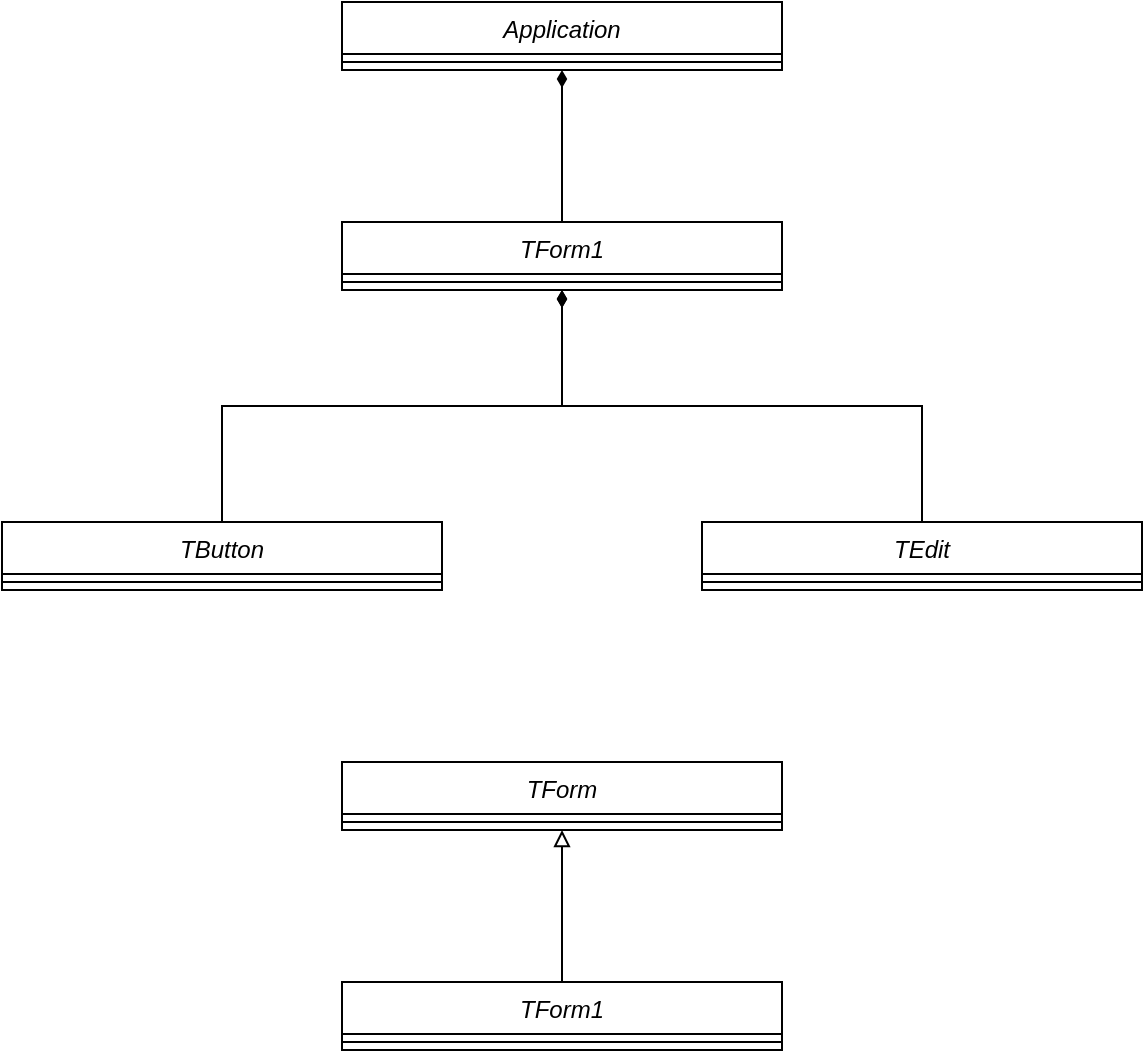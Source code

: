 <mxfile version="22.0.8" type="device">
  <diagram name="Page-1" id="v3yTDJDXSki7ZH4WMzCI">
    <mxGraphModel dx="1185" dy="666" grid="1" gridSize="10" guides="1" tooltips="1" connect="1" arrows="1" fold="1" page="1" pageScale="1" pageWidth="827" pageHeight="1169" math="0" shadow="0">
      <root>
        <mxCell id="0" />
        <mxCell id="1" parent="0" />
        <mxCell id="gLfl0GHmfb1NEhyCbNSX-1" value="Application" style="swimlane;fontStyle=2;align=center;verticalAlign=top;childLayout=stackLayout;horizontal=1;startSize=26;horizontalStack=0;resizeParent=1;resizeLast=0;collapsible=1;marginBottom=0;rounded=0;shadow=0;strokeWidth=1;" vertex="1" parent="1">
          <mxGeometry x="310" y="190" width="220" height="34" as="geometry">
            <mxRectangle x="230" y="140" width="160" height="26" as="alternateBounds" />
          </mxGeometry>
        </mxCell>
        <mxCell id="gLfl0GHmfb1NEhyCbNSX-2" value="" style="line;html=1;strokeWidth=1;align=left;verticalAlign=middle;spacingTop=-1;spacingLeft=3;spacingRight=3;rotatable=0;labelPosition=right;points=[];portConstraint=eastwest;" vertex="1" parent="gLfl0GHmfb1NEhyCbNSX-1">
          <mxGeometry y="26" width="220" height="8" as="geometry" />
        </mxCell>
        <mxCell id="gLfl0GHmfb1NEhyCbNSX-3" style="edgeStyle=orthogonalEdgeStyle;rounded=0;orthogonalLoop=1;jettySize=auto;html=1;endArrow=diamondThin;endFill=1;" edge="1" parent="1" source="gLfl0GHmfb1NEhyCbNSX-4" target="gLfl0GHmfb1NEhyCbNSX-1">
          <mxGeometry relative="1" as="geometry">
            <mxPoint x="520" y="565.0" as="sourcePoint" />
          </mxGeometry>
        </mxCell>
        <mxCell id="gLfl0GHmfb1NEhyCbNSX-4" value="TForm1" style="swimlane;fontStyle=2;align=center;verticalAlign=top;childLayout=stackLayout;horizontal=1;startSize=26;horizontalStack=0;resizeParent=1;resizeLast=0;collapsible=1;marginBottom=0;rounded=0;shadow=0;strokeWidth=1;" vertex="1" parent="1">
          <mxGeometry x="310" y="300" width="220" height="34" as="geometry">
            <mxRectangle x="230" y="140" width="160" height="26" as="alternateBounds" />
          </mxGeometry>
        </mxCell>
        <mxCell id="gLfl0GHmfb1NEhyCbNSX-5" value="" style="line;html=1;strokeWidth=1;align=left;verticalAlign=middle;spacingTop=-1;spacingLeft=3;spacingRight=3;rotatable=0;labelPosition=right;points=[];portConstraint=eastwest;" vertex="1" parent="gLfl0GHmfb1NEhyCbNSX-4">
          <mxGeometry y="26" width="220" height="8" as="geometry" />
        </mxCell>
        <mxCell id="gLfl0GHmfb1NEhyCbNSX-6" style="edgeStyle=orthogonalEdgeStyle;rounded=0;orthogonalLoop=1;jettySize=auto;html=1;endArrow=diamondThin;endFill=1;" edge="1" parent="1" source="gLfl0GHmfb1NEhyCbNSX-7" target="gLfl0GHmfb1NEhyCbNSX-4">
          <mxGeometry relative="1" as="geometry" />
        </mxCell>
        <mxCell id="gLfl0GHmfb1NEhyCbNSX-7" value="TEdit" style="swimlane;fontStyle=2;align=center;verticalAlign=top;childLayout=stackLayout;horizontal=1;startSize=26;horizontalStack=0;resizeParent=1;resizeLast=0;collapsible=1;marginBottom=0;rounded=0;shadow=0;strokeWidth=1;" vertex="1" parent="1">
          <mxGeometry x="490" y="450" width="220" height="34" as="geometry">
            <mxRectangle x="230" y="140" width="160" height="26" as="alternateBounds" />
          </mxGeometry>
        </mxCell>
        <mxCell id="gLfl0GHmfb1NEhyCbNSX-8" value="" style="line;html=1;strokeWidth=1;align=left;verticalAlign=middle;spacingTop=-1;spacingLeft=3;spacingRight=3;rotatable=0;labelPosition=right;points=[];portConstraint=eastwest;" vertex="1" parent="gLfl0GHmfb1NEhyCbNSX-7">
          <mxGeometry y="26" width="220" height="8" as="geometry" />
        </mxCell>
        <mxCell id="gLfl0GHmfb1NEhyCbNSX-9" style="edgeStyle=orthogonalEdgeStyle;rounded=0;orthogonalLoop=1;jettySize=auto;html=1;endArrow=diamondThin;endFill=1;" edge="1" parent="1" source="gLfl0GHmfb1NEhyCbNSX-10" target="gLfl0GHmfb1NEhyCbNSX-4">
          <mxGeometry relative="1" as="geometry" />
        </mxCell>
        <mxCell id="gLfl0GHmfb1NEhyCbNSX-10" value="TButton" style="swimlane;fontStyle=2;align=center;verticalAlign=top;childLayout=stackLayout;horizontal=1;startSize=26;horizontalStack=0;resizeParent=1;resizeLast=0;collapsible=1;marginBottom=0;rounded=0;shadow=0;strokeWidth=1;" vertex="1" parent="1">
          <mxGeometry x="140" y="450" width="220" height="34" as="geometry">
            <mxRectangle x="230" y="140" width="160" height="26" as="alternateBounds" />
          </mxGeometry>
        </mxCell>
        <mxCell id="gLfl0GHmfb1NEhyCbNSX-11" value="" style="line;html=1;strokeWidth=1;align=left;verticalAlign=middle;spacingTop=-1;spacingLeft=3;spacingRight=3;rotatable=0;labelPosition=right;points=[];portConstraint=eastwest;" vertex="1" parent="gLfl0GHmfb1NEhyCbNSX-10">
          <mxGeometry y="26" width="220" height="8" as="geometry" />
        </mxCell>
        <mxCell id="gLfl0GHmfb1NEhyCbNSX-17" value="TForm" style="swimlane;fontStyle=2;align=center;verticalAlign=top;childLayout=stackLayout;horizontal=1;startSize=26;horizontalStack=0;resizeParent=1;resizeLast=0;collapsible=1;marginBottom=0;rounded=0;shadow=0;strokeWidth=1;" vertex="1" parent="1">
          <mxGeometry x="310" y="570" width="220" height="34" as="geometry">
            <mxRectangle x="230" y="140" width="160" height="26" as="alternateBounds" />
          </mxGeometry>
        </mxCell>
        <mxCell id="gLfl0GHmfb1NEhyCbNSX-18" value="" style="line;html=1;strokeWidth=1;align=left;verticalAlign=middle;spacingTop=-1;spacingLeft=3;spacingRight=3;rotatable=0;labelPosition=right;points=[];portConstraint=eastwest;" vertex="1" parent="gLfl0GHmfb1NEhyCbNSX-17">
          <mxGeometry y="26" width="220" height="8" as="geometry" />
        </mxCell>
        <mxCell id="gLfl0GHmfb1NEhyCbNSX-19" style="edgeStyle=orthogonalEdgeStyle;rounded=0;orthogonalLoop=1;jettySize=auto;html=1;endArrow=block;endFill=0;" edge="1" parent="1" source="gLfl0GHmfb1NEhyCbNSX-20" target="gLfl0GHmfb1NEhyCbNSX-17">
          <mxGeometry relative="1" as="geometry">
            <mxPoint x="520" y="945.0" as="sourcePoint" />
          </mxGeometry>
        </mxCell>
        <mxCell id="gLfl0GHmfb1NEhyCbNSX-20" value="TForm1" style="swimlane;fontStyle=2;align=center;verticalAlign=top;childLayout=stackLayout;horizontal=1;startSize=26;horizontalStack=0;resizeParent=1;resizeLast=0;collapsible=1;marginBottom=0;rounded=0;shadow=0;strokeWidth=1;" vertex="1" parent="1">
          <mxGeometry x="310" y="680" width="220" height="34" as="geometry">
            <mxRectangle x="230" y="140" width="160" height="26" as="alternateBounds" />
          </mxGeometry>
        </mxCell>
        <mxCell id="gLfl0GHmfb1NEhyCbNSX-21" value="" style="line;html=1;strokeWidth=1;align=left;verticalAlign=middle;spacingTop=-1;spacingLeft=3;spacingRight=3;rotatable=0;labelPosition=right;points=[];portConstraint=eastwest;" vertex="1" parent="gLfl0GHmfb1NEhyCbNSX-20">
          <mxGeometry y="26" width="220" height="8" as="geometry" />
        </mxCell>
      </root>
    </mxGraphModel>
  </diagram>
</mxfile>
